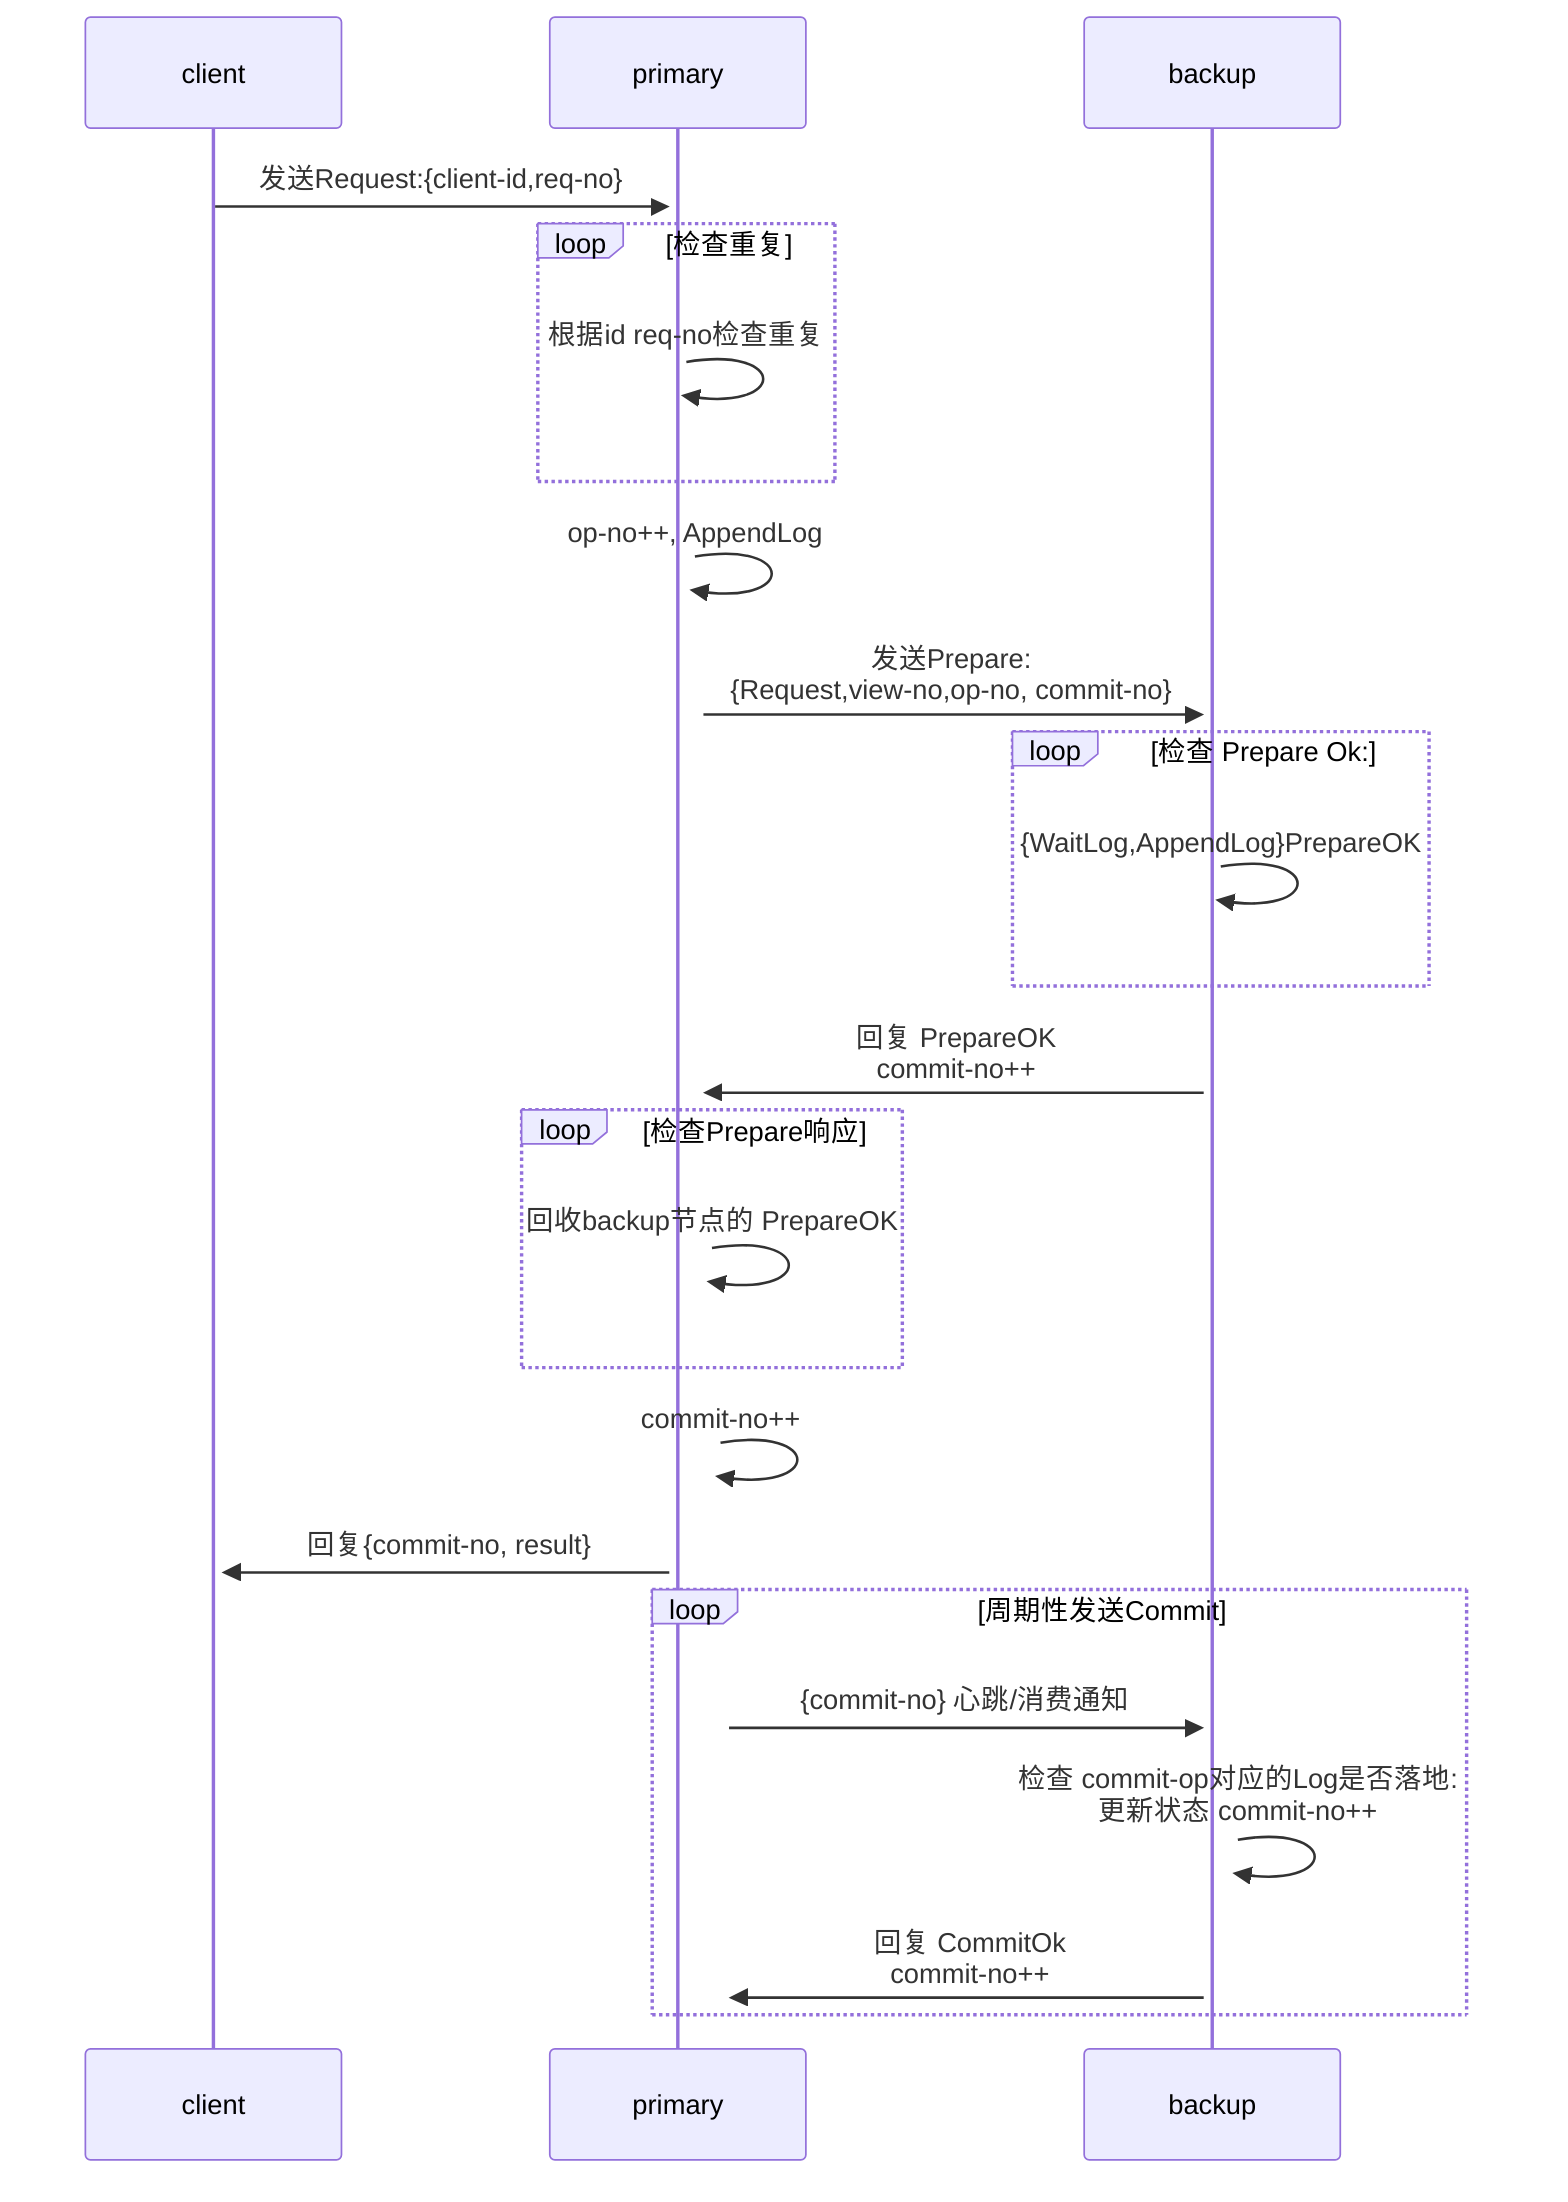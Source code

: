 sequenceDiagram
    client->>+primary: 发送Request:{client-id,req-no}
    loop 检查重复
        primary->>+primary: 根据id req-no检查重复
    end
    primary->>+primary: op-no++, AppendLog
    primary->>+backup: 发送Prepare:<br>{Request,view-no,op-no, commit-no}
    loop 检查 Prepare Ok:
        backup->>+backup: {WaitLog,AppendLog}PrepareOK
    end
    backup->>+primary: 回复 PrepareOK <br>commit-no++
    loop 检查Prepare响应
        primary->>+primary: 回收backup节点的 PrepareOK
    end
    primary->>+primary: commit-no++
    primary->>+client: 回复{commit-no, result}
    loop 周期性发送Commit
        primary->>+backup: {commit-no} 心跳/消费通知
        backup->>+backup: 检查 commit-op对应的Log是否落地:<br>更新状态 commit-no++
        backup->>+primary: 回复 CommitOk <br>commit-no++   
    end